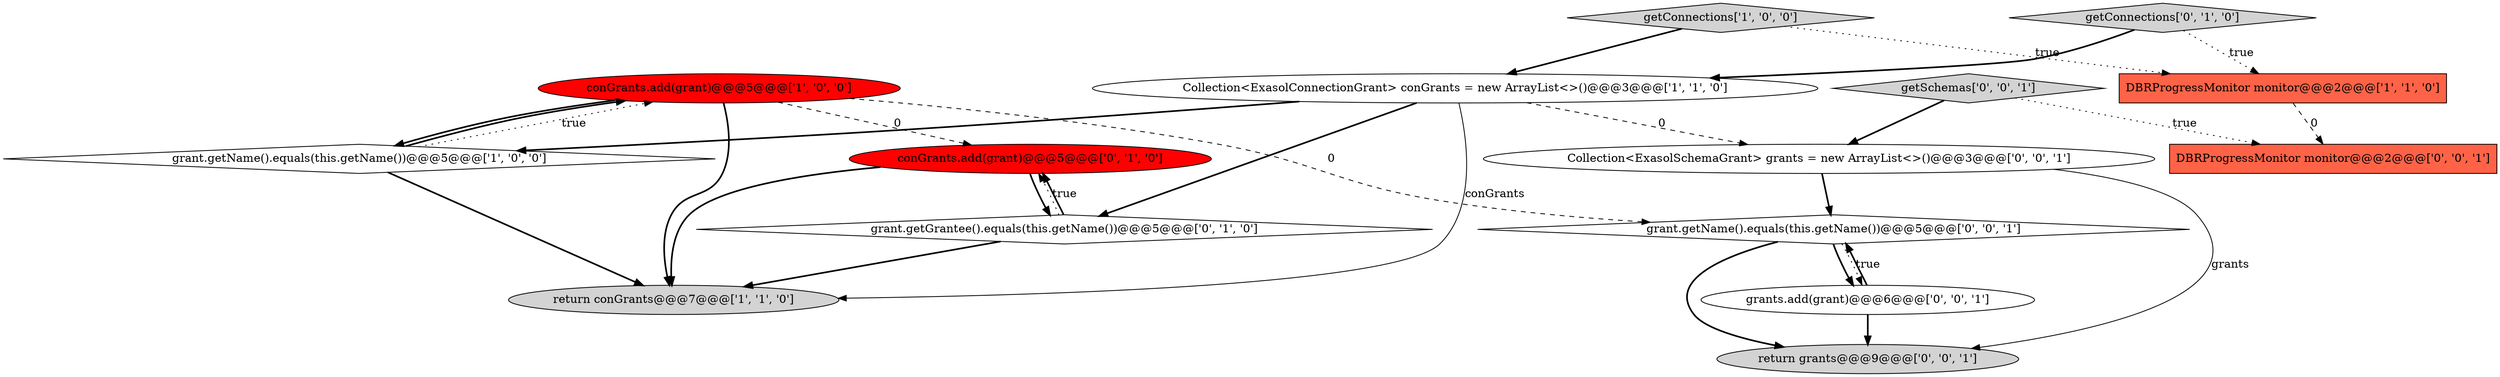 digraph {
4 [style = filled, label = "conGrants.add(grant)@@@5@@@['1', '0', '0']", fillcolor = red, shape = ellipse image = "AAA1AAABBB1BBB"];
2 [style = filled, label = "return conGrants@@@7@@@['1', '1', '0']", fillcolor = lightgray, shape = ellipse image = "AAA0AAABBB1BBB"];
6 [style = filled, label = "grant.getGrantee().equals(this.getName())@@@5@@@['0', '1', '0']", fillcolor = white, shape = diamond image = "AAA0AAABBB2BBB"];
3 [style = filled, label = "Collection<ExasolConnectionGrant> conGrants = new ArrayList<>()@@@3@@@['1', '1', '0']", fillcolor = white, shape = ellipse image = "AAA0AAABBB1BBB"];
13 [style = filled, label = "Collection<ExasolSchemaGrant> grants = new ArrayList<>()@@@3@@@['0', '0', '1']", fillcolor = white, shape = ellipse image = "AAA0AAABBB3BBB"];
1 [style = filled, label = "getConnections['1', '0', '0']", fillcolor = lightgray, shape = diamond image = "AAA0AAABBB1BBB"];
12 [style = filled, label = "getSchemas['0', '0', '1']", fillcolor = lightgray, shape = diamond image = "AAA0AAABBB3BBB"];
11 [style = filled, label = "grants.add(grant)@@@6@@@['0', '0', '1']", fillcolor = white, shape = ellipse image = "AAA0AAABBB3BBB"];
10 [style = filled, label = "return grants@@@9@@@['0', '0', '1']", fillcolor = lightgray, shape = ellipse image = "AAA0AAABBB3BBB"];
9 [style = filled, label = "DBRProgressMonitor monitor@@@2@@@['0', '0', '1']", fillcolor = tomato, shape = box image = "AAA0AAABBB3BBB"];
8 [style = filled, label = "getConnections['0', '1', '0']", fillcolor = lightgray, shape = diamond image = "AAA0AAABBB2BBB"];
7 [style = filled, label = "conGrants.add(grant)@@@5@@@['0', '1', '0']", fillcolor = red, shape = ellipse image = "AAA1AAABBB2BBB"];
5 [style = filled, label = "DBRProgressMonitor monitor@@@2@@@['1', '1', '0']", fillcolor = tomato, shape = box image = "AAA0AAABBB1BBB"];
0 [style = filled, label = "grant.getName().equals(this.getName())@@@5@@@['1', '0', '0']", fillcolor = white, shape = diamond image = "AAA0AAABBB1BBB"];
14 [style = filled, label = "grant.getName().equals(this.getName())@@@5@@@['0', '0', '1']", fillcolor = white, shape = diamond image = "AAA0AAABBB3BBB"];
11->14 [style = bold, label=""];
0->4 [style = dotted, label="true"];
0->2 [style = bold, label=""];
8->3 [style = bold, label=""];
1->3 [style = bold, label=""];
14->10 [style = bold, label=""];
13->10 [style = solid, label="grants"];
3->6 [style = bold, label=""];
5->9 [style = dashed, label="0"];
4->2 [style = bold, label=""];
3->13 [style = dashed, label="0"];
3->0 [style = bold, label=""];
4->0 [style = bold, label=""];
6->2 [style = bold, label=""];
12->13 [style = bold, label=""];
3->2 [style = solid, label="conGrants"];
8->5 [style = dotted, label="true"];
0->4 [style = bold, label=""];
11->10 [style = bold, label=""];
7->2 [style = bold, label=""];
4->7 [style = dashed, label="0"];
7->6 [style = bold, label=""];
6->7 [style = dotted, label="true"];
14->11 [style = dotted, label="true"];
4->14 [style = dashed, label="0"];
6->7 [style = bold, label=""];
14->11 [style = bold, label=""];
13->14 [style = bold, label=""];
1->5 [style = dotted, label="true"];
12->9 [style = dotted, label="true"];
}
